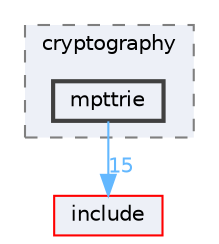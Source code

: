 digraph "src/cryptography/mpttrie"
{
 // LATEX_PDF_SIZE
  bgcolor="transparent";
  edge [fontname=Helvetica,fontsize=10,labelfontname=Helvetica,labelfontsize=10];
  node [fontname=Helvetica,fontsize=10,shape=box,height=0.2,width=0.4];
  compound=true
  subgraph clusterdir_33d951cc4565d7cdca16056a0c6f7383 {
    graph [ bgcolor="#edf0f7", pencolor="grey50", label="cryptography", fontname=Helvetica,fontsize=10 style="filled,dashed", URL="dir_33d951cc4565d7cdca16056a0c6f7383.html",tooltip=""]
  dir_0e0d95830701784f678868dbd09db06e [label="mpttrie", fillcolor="#edf0f7", color="grey25", style="filled,bold", URL="dir_0e0d95830701784f678868dbd09db06e.html",tooltip=""];
  }
  dir_d44c64559bbebec7f509842c48db8b23 [label="include", fillcolor="#edf0f7", color="red", style="filled", URL="dir_d44c64559bbebec7f509842c48db8b23.html",tooltip=""];
  dir_0e0d95830701784f678868dbd09db06e->dir_d44c64559bbebec7f509842c48db8b23 [headlabel="15", labeldistance=1.5 headhref="dir_000033_000018.html" href="dir_000033_000018.html" color="steelblue1" fontcolor="steelblue1"];
}
